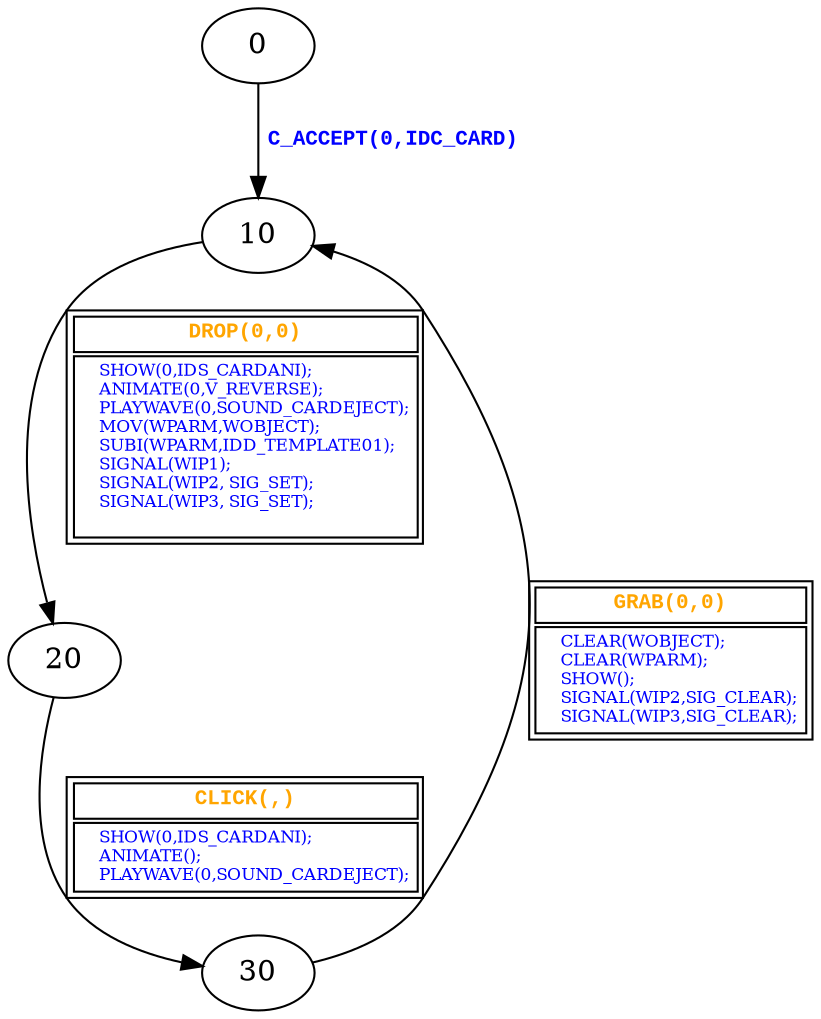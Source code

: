 digraph {
 node [shape=oval];
"0" -> "10"[fontcolor=blue, label=< <table border="0"><tr><td><font face="Courier New" point-size="10"><b>C_ACCEPT(0,IDC_CARD)<br align="left"/></b></font></td></tr>
</table>>];
"10" -> "20"[fontcolor=orange, label=< <table border="1"><tr><td><font face="Courier New" point-size="10"><b>DROP(0,0)<br align="left"/></b></font></td></tr>
<tr><td><font point-size="8" color ="blue">    SHOW(0,IDS_CARDANI);<br align="left"/>    ANIMATE(0,V_REVERSE);<br align="left"/>    PLAYWAVE(0,SOUND_CARDEJECT);<br align="left"/>    MOV(WPARM,WOBJECT);<br align="left"/>    SUBI(WPARM,IDD_TEMPLATE01);<br align="left"/>    SIGNAL(WIP1);<br align="left"/>    SIGNAL(WIP2, SIG_SET);<br align="left"/>    SIGNAL(WIP3, SIG_SET);<br align="left"/>    <br align="left"/></font></td></tr></table>>];
"20" -> "30"[fontcolor=orange, label=< <table border="1"><tr><td><font face="Courier New" point-size="10"><b>CLICK(,)<br align="left"/></b></font></td></tr>
<tr><td><font point-size="8" color ="blue">    SHOW(0,IDS_CARDANI);<br align="left"/>    ANIMATE();<br align="left"/>    PLAYWAVE(0,SOUND_CARDEJECT);<br align="left"/></font></td></tr></table>>];
"30" -> "10"[fontcolor=orange, label=< <table border="1"><tr><td><font face="Courier New" point-size="10"><b>GRAB(0,0)<br align="left"/></b></font></td></tr>
<tr><td><font point-size="8" color ="blue">    CLEAR(WOBJECT);<br align="left"/>    CLEAR(WPARM);<br align="left"/>    SHOW();<br align="left"/>    SIGNAL(WIP2,SIG_CLEAR);<br align="left"/>    SIGNAL(WIP3,SIG_CLEAR);<br align="left"/></font></td></tr></table>>];
}
